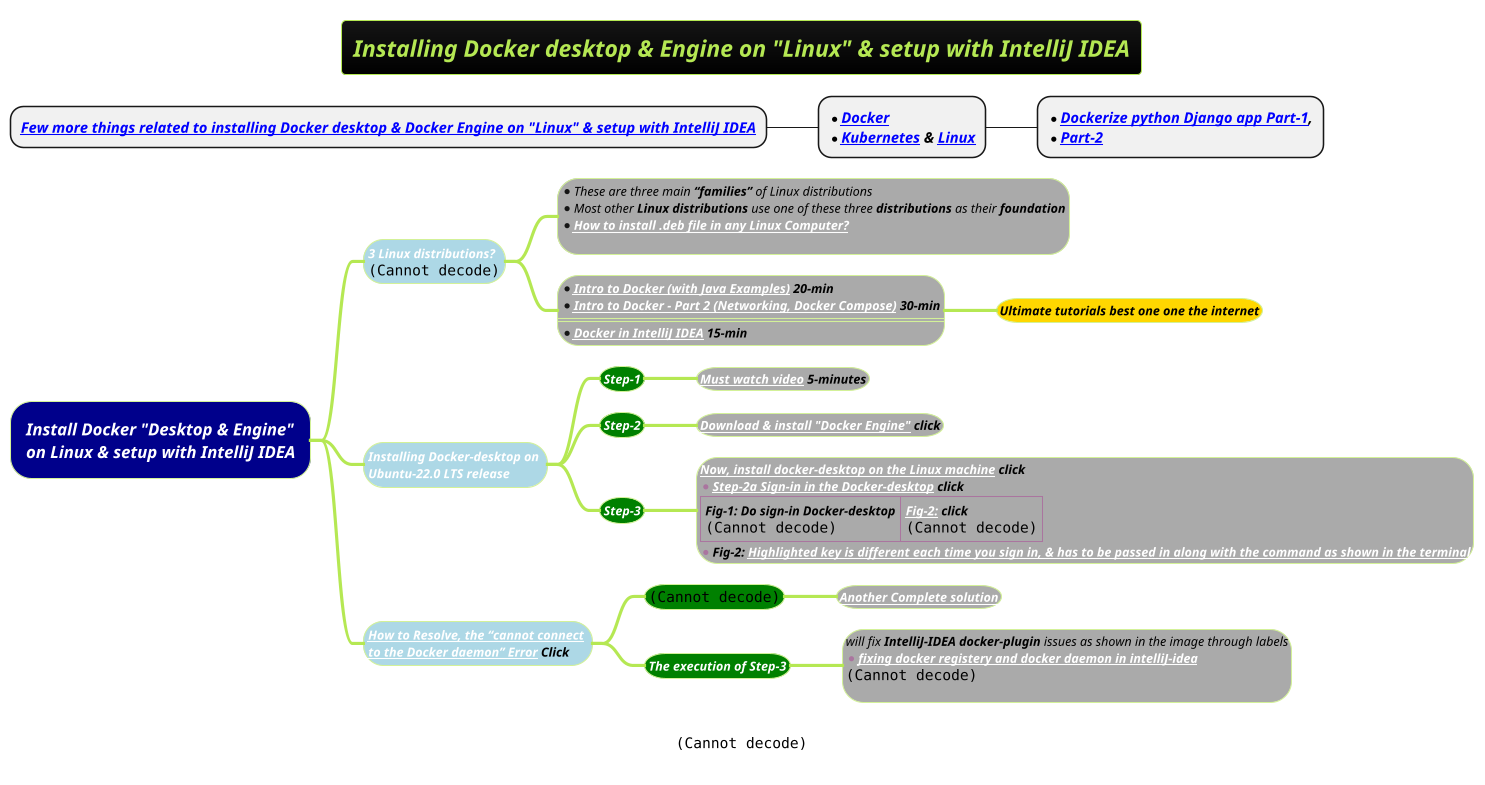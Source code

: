 @startmindmap
title =<i><size:18>Installing Docker desktop & Engine on "Linux" & setup with IntelliJ IDEA
* <b><i>[[docs/3-devops/linux.adoc Few more things related to installing Docker desktop & Docker Engine on "Linux" & setup with IntelliJ IDEA]]
** *<b><i>[[docs/3-devops/docker.adoc Docker]] \n*<b><i>[[docs/3-devops/kubernetes.adoc Kubernetes]] & [[docs/3-devops/linux.adoc Linux]]
*** *<b><i>[[https://medium.com/@jonas.granlund/docker-essentials-building-and-running-your-first-container-47aff380b50b Dockerize python Django app Part-1]], \n*<b><i>[[https://medium.com/@jonas.granlund/running-django-with-postgresql-in-docker-a-step-by-step-guide-f6ab3bf05f44 Part-2]]

caption <img:images/img_5.png>
!theme hacker

*[#darkblue] <color #white><i>Install Docker "Desktop & Engine"\n<color #white><i>on Linux & setup with IntelliJ IDEA
**[#lightblue] <color #white><i><size:12>3 Linux distributions?\n<img:images/redhat-debian-and-suse.png>
***[#a]:*<color #black><i><size:12>These are three main **“families”** of Linux distributions
*<color #black><i><size:12>Most other **Linux distributions** use one of these three **distributions** as their <b>foundation
*<b><color #black><i><size:12>[[https://www.youtube.com/watch?v=n1dMMsJzac4&list=LL&index=9&ab_channel=UniqueTutorials How to install .deb file in any Linux Computer?]]
;
***[#a]:*<color #black><i><size:12><b>[[https://www.youtube.com/watch?v=FzwIs2jMESM&t=1060s&ab_channel=JetBrains Intro to Docker (with Java Examples)]] 20-min
*<color #black><i><size:12><b>[[https://www.youtube.com/watch?v=_m9JYAvFB8s&ab_channel=JetBrains Intro to Docker - Part 2 (Networking, Docker Compose)]] 30-min
====
*<color #black><i><size:12><b>[[https://www.youtube.com/watch?v=ck6xQqSOlpw&t=729s&ab_channel=IntelliJIDEAbyJetBrains Docker in IntelliJ IDEA]] 15-min;

****[#gold] <color #black><i><size:12><b>Ultimate tutorials best one one the internet

**[#lightblue] <color #white><i><size:12>Installing Docker-desktop on \n<color #white><i><size:12>Ubuntu-22.0 LTS release
***[#green] <color #white><i><size:12><b>Step-1
****[#a] <color #black><i><size:12><b>[[https://www.youtube.com/watch?v=Vplj9b0L_1Y&ab_channel=Abstractprogrammer Must watch video]] 5-minutes
***[#green] <color #white><i><size:12><b>Step-2
****[#a] <color #black><i><size:12><b>[[https://docs.docker.com/engine/install/ubuntu/ Download & install "Docker Engine"]] click
***[#green] <color #white><i><size:12><b>Step-3
****[#a]:<color #black><i><size:12><b>[[https://docs.docker.com/desktop/install/linux-install/ Now, install docker-desktop on the Linux machine]] click
*<color #black><i><size:12><b>[[https://docs.docker.com/desktop/get-started/#credentials-management-for-linux-users Step-2a Sign-in in the Docker-desktop]] click
|<color #black><i><size:12><b>Fig-1: Do sign-in Docker-desktop\n<img:images/docker-desktop-sign-in.png>|<color #black><i><size:12><b>[[docs/3-devops/images/docker-desktop-signin-key.png Fig-2:]] click \n<img:images/docker-desktop-signin-key.png{scale=.38}>|
*<color #black><i><size:12><b>Fig-2: [[docs/3-devops/images/docker-desktop-signin-key.png Highlighted key is different each time you sign in, & has to be passed in along with the command as shown in the terminal]];
**[#lightblue] <color #black><i><size:12>[[https://phoenixnap.com/kb/cannot-connect-to-the-docker-daemon-error How to Resolve, the “cannot connect]] \n<color #black><i><size:12>[[https://phoenixnap.com/kb/cannot-connect-to-the-docker-daemon-error to the Docker daemon” Error]] Click
***[#green] <color #white><i><size:12><b><img:images/docker-demon-error-fix.png{scale=.9}>
****[#a] <color #white><i><size:12><b>[[docs/3-devops/images/img_4.png Another Complete solution]]

***[#green] <color #white><i><size:12><b>The execution of Step-3
****[#a]:<color #black><i><size:12>will fix **IntelliJ-IDEA docker-plugin** issues as shown in the image through labels
*<b><color #black><i><size:12>[[docker-register-and-docker-dameon.png fixing docker registery and docker daemon in intelliJ-idea]]
<img:images/docker-register-and-docker-dameon.png{scale=.9}>
;




@endmindmap
